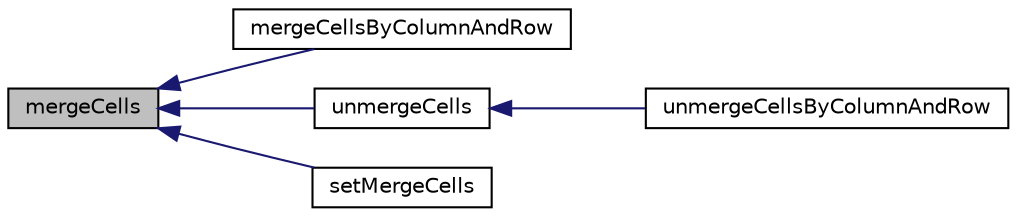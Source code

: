 digraph "mergeCells"
{
  edge [fontname="Helvetica",fontsize="10",labelfontname="Helvetica",labelfontsize="10"];
  node [fontname="Helvetica",fontsize="10",shape=record];
  rankdir="LR";
  Node481 [label="mergeCells",height=0.2,width=0.4,color="black", fillcolor="grey75", style="filled", fontcolor="black"];
  Node481 -> Node482 [dir="back",color="midnightblue",fontsize="10",style="solid",fontname="Helvetica"];
  Node482 [label="mergeCellsByColumnAndRow",height=0.2,width=0.4,color="black", fillcolor="white", style="filled",URL="$class_p_h_p_excel___worksheet.html#a63e4cc2bb9f697802128fd684a34eed8"];
  Node481 -> Node483 [dir="back",color="midnightblue",fontsize="10",style="solid",fontname="Helvetica"];
  Node483 [label="unmergeCells",height=0.2,width=0.4,color="black", fillcolor="white", style="filled",URL="$class_p_h_p_excel___worksheet.html#a5f1803a22bad347a685d80f32e295870"];
  Node483 -> Node484 [dir="back",color="midnightblue",fontsize="10",style="solid",fontname="Helvetica"];
  Node484 [label="unmergeCellsByColumnAndRow",height=0.2,width=0.4,color="black", fillcolor="white", style="filled",URL="$class_p_h_p_excel___worksheet.html#a2cfb3e9c77cb57f1356b7ccf990bbc04"];
  Node481 -> Node485 [dir="back",color="midnightblue",fontsize="10",style="solid",fontname="Helvetica"];
  Node485 [label="setMergeCells",height=0.2,width=0.4,color="black", fillcolor="white", style="filled",URL="$class_p_h_p_excel___worksheet.html#a1200ac914342cbb328c96ad1f21d211a"];
}
